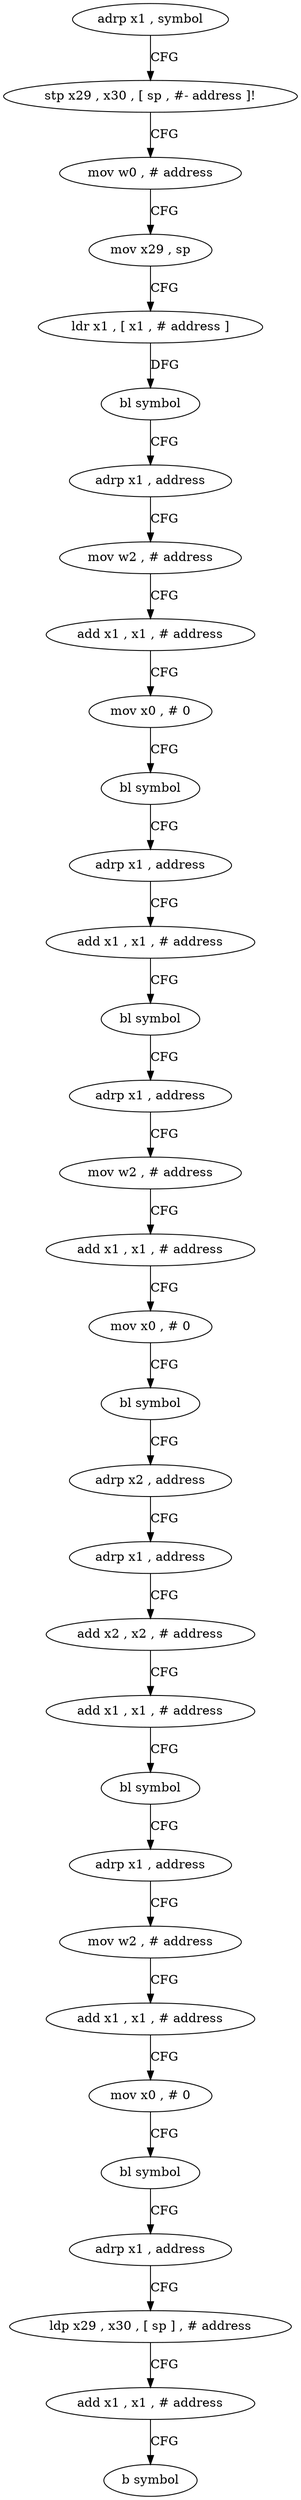 digraph "func" {
"4373560" [label = "adrp x1 , symbol" ]
"4373564" [label = "stp x29 , x30 , [ sp , #- address ]!" ]
"4373568" [label = "mov w0 , # address" ]
"4373572" [label = "mov x29 , sp" ]
"4373576" [label = "ldr x1 , [ x1 , # address ]" ]
"4373580" [label = "bl symbol" ]
"4373584" [label = "adrp x1 , address" ]
"4373588" [label = "mov w2 , # address" ]
"4373592" [label = "add x1 , x1 , # address" ]
"4373596" [label = "mov x0 , # 0" ]
"4373600" [label = "bl symbol" ]
"4373604" [label = "adrp x1 , address" ]
"4373608" [label = "add x1 , x1 , # address" ]
"4373612" [label = "bl symbol" ]
"4373616" [label = "adrp x1 , address" ]
"4373620" [label = "mov w2 , # address" ]
"4373624" [label = "add x1 , x1 , # address" ]
"4373628" [label = "mov x0 , # 0" ]
"4373632" [label = "bl symbol" ]
"4373636" [label = "adrp x2 , address" ]
"4373640" [label = "adrp x1 , address" ]
"4373644" [label = "add x2 , x2 , # address" ]
"4373648" [label = "add x1 , x1 , # address" ]
"4373652" [label = "bl symbol" ]
"4373656" [label = "adrp x1 , address" ]
"4373660" [label = "mov w2 , # address" ]
"4373664" [label = "add x1 , x1 , # address" ]
"4373668" [label = "mov x0 , # 0" ]
"4373672" [label = "bl symbol" ]
"4373676" [label = "adrp x1 , address" ]
"4373680" [label = "ldp x29 , x30 , [ sp ] , # address" ]
"4373684" [label = "add x1 , x1 , # address" ]
"4373688" [label = "b symbol" ]
"4373560" -> "4373564" [ label = "CFG" ]
"4373564" -> "4373568" [ label = "CFG" ]
"4373568" -> "4373572" [ label = "CFG" ]
"4373572" -> "4373576" [ label = "CFG" ]
"4373576" -> "4373580" [ label = "DFG" ]
"4373580" -> "4373584" [ label = "CFG" ]
"4373584" -> "4373588" [ label = "CFG" ]
"4373588" -> "4373592" [ label = "CFG" ]
"4373592" -> "4373596" [ label = "CFG" ]
"4373596" -> "4373600" [ label = "CFG" ]
"4373600" -> "4373604" [ label = "CFG" ]
"4373604" -> "4373608" [ label = "CFG" ]
"4373608" -> "4373612" [ label = "CFG" ]
"4373612" -> "4373616" [ label = "CFG" ]
"4373616" -> "4373620" [ label = "CFG" ]
"4373620" -> "4373624" [ label = "CFG" ]
"4373624" -> "4373628" [ label = "CFG" ]
"4373628" -> "4373632" [ label = "CFG" ]
"4373632" -> "4373636" [ label = "CFG" ]
"4373636" -> "4373640" [ label = "CFG" ]
"4373640" -> "4373644" [ label = "CFG" ]
"4373644" -> "4373648" [ label = "CFG" ]
"4373648" -> "4373652" [ label = "CFG" ]
"4373652" -> "4373656" [ label = "CFG" ]
"4373656" -> "4373660" [ label = "CFG" ]
"4373660" -> "4373664" [ label = "CFG" ]
"4373664" -> "4373668" [ label = "CFG" ]
"4373668" -> "4373672" [ label = "CFG" ]
"4373672" -> "4373676" [ label = "CFG" ]
"4373676" -> "4373680" [ label = "CFG" ]
"4373680" -> "4373684" [ label = "CFG" ]
"4373684" -> "4373688" [ label = "CFG" ]
}
